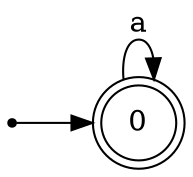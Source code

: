 digraph finite_state_machine {
	rankdir=LR;
	size="10,10"

	node [shape = doublecircle]; 0 ;
	node [shape = point ]; q;
	node [shape = circle];

	q -> 0
	0 -> 0 [label = "a"];

}